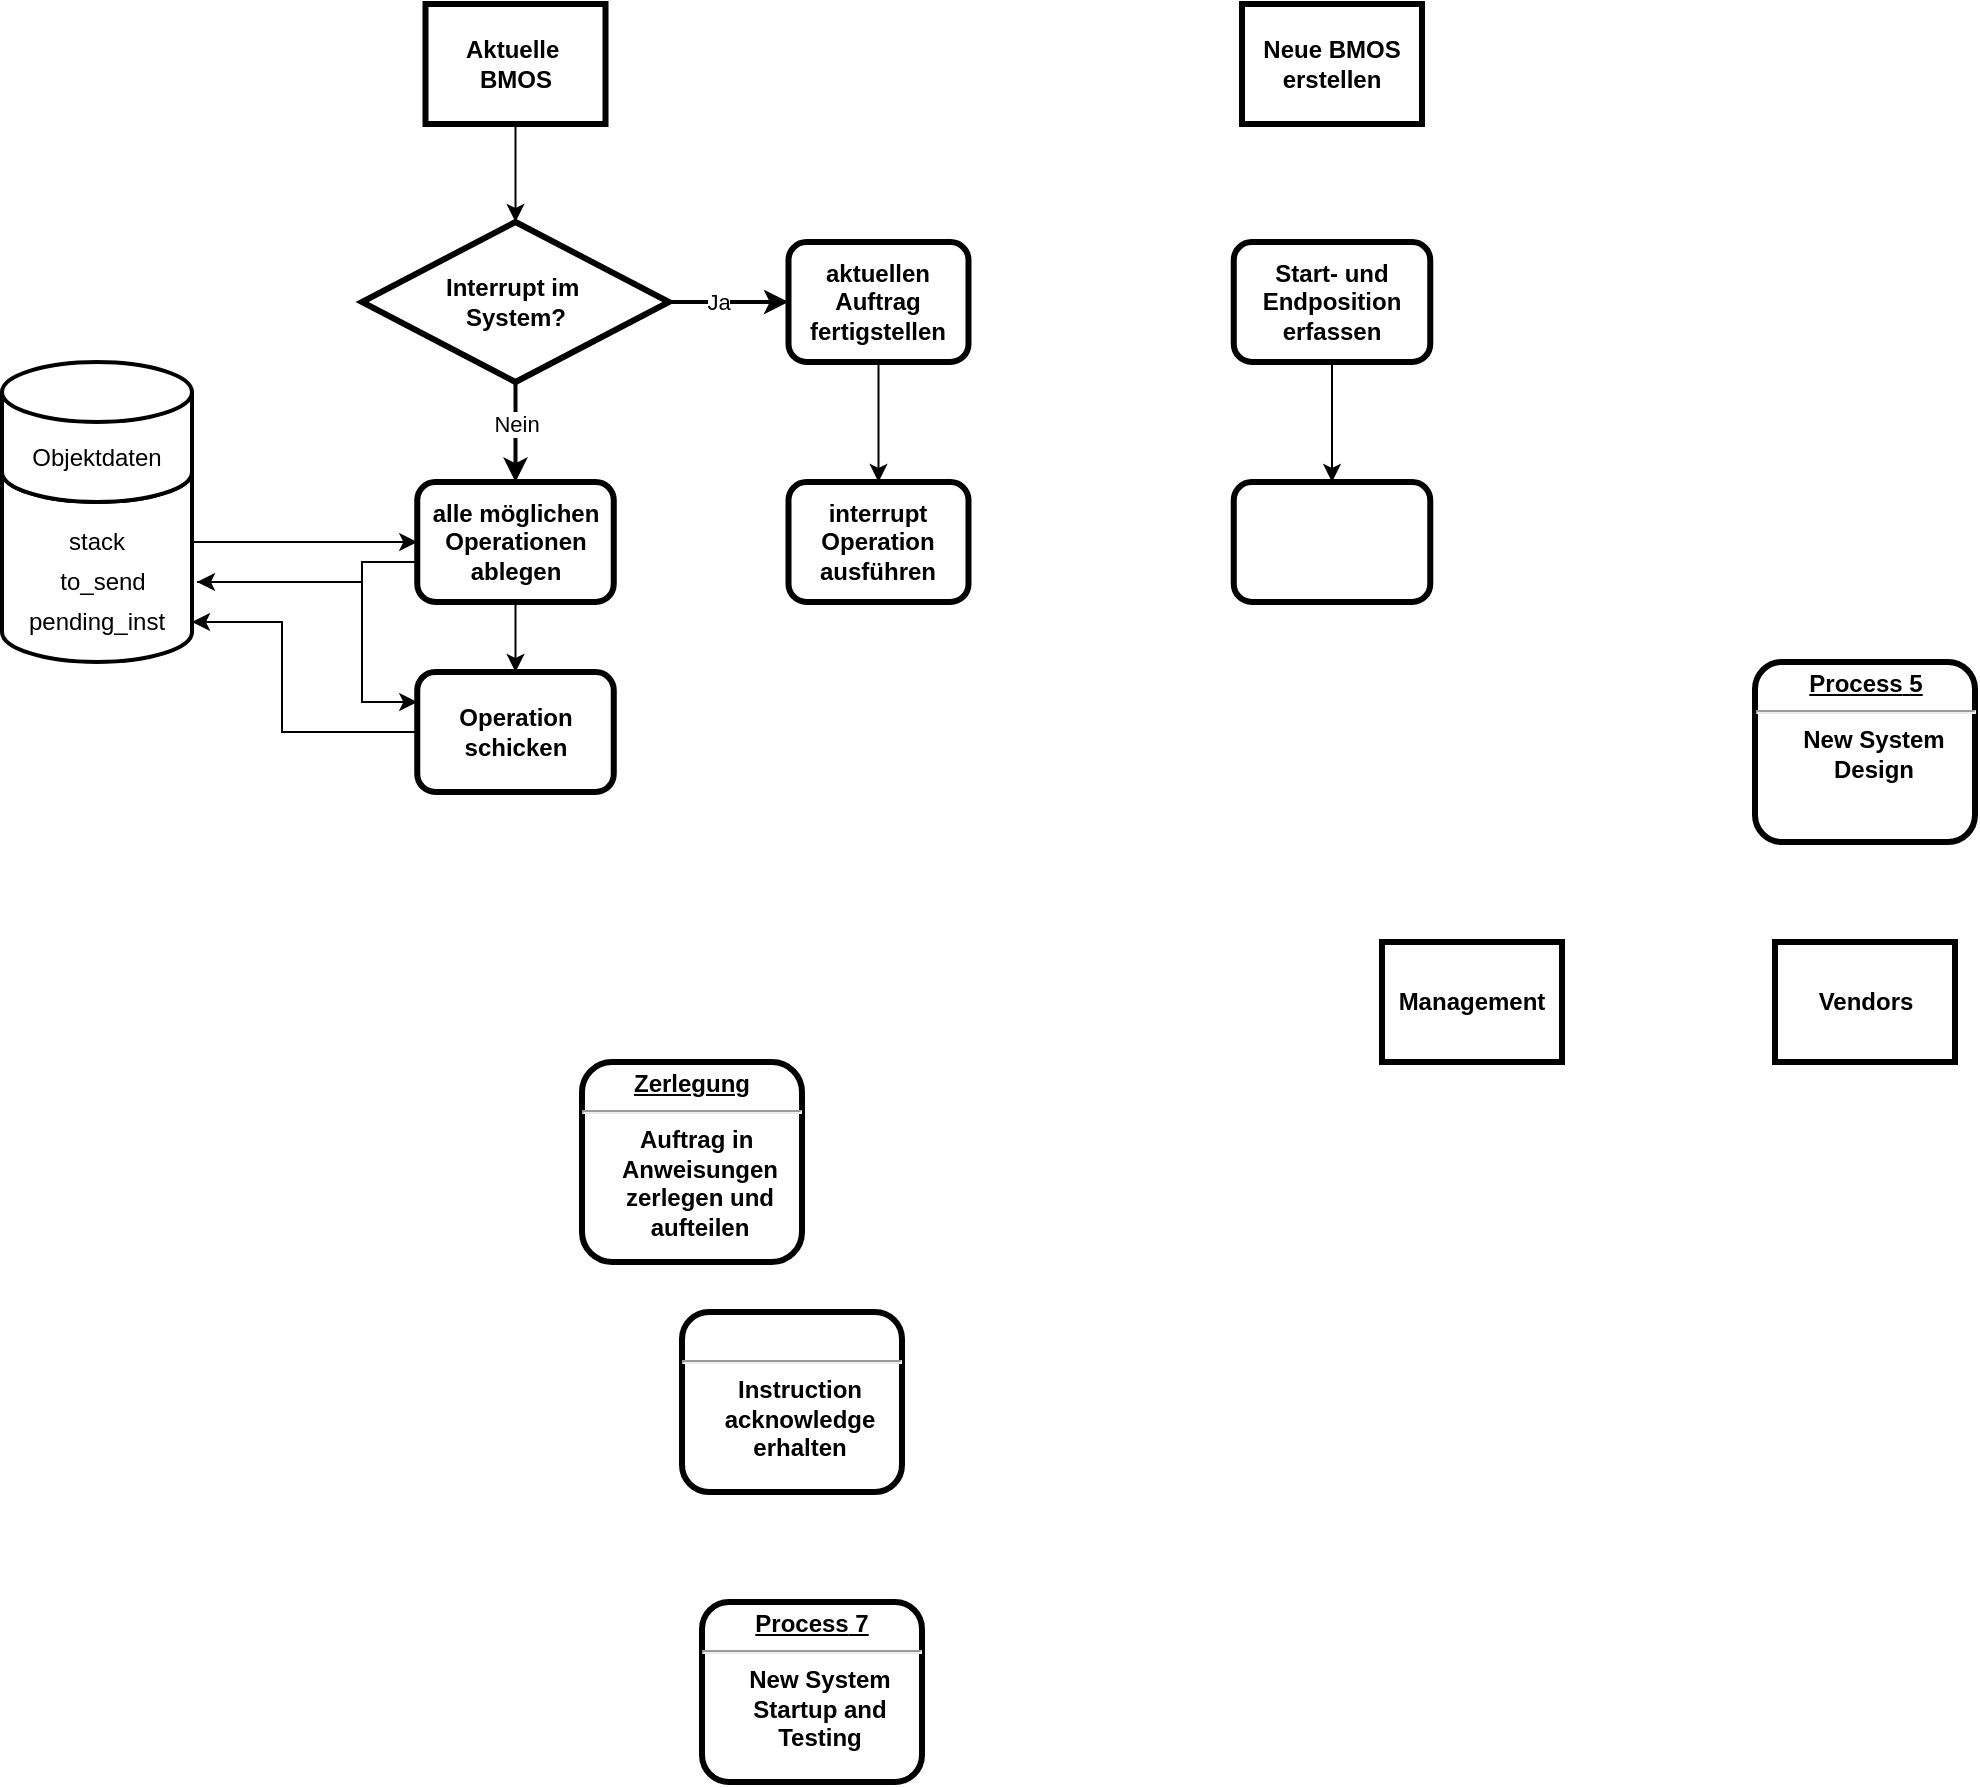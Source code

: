 <mxfile version="25.0.2">
  <diagram name="Page-1" id="c7558073-3199-34d8-9f00-42111426c3f3">
    <mxGraphModel dx="1147" dy="669" grid="1" gridSize="10" guides="1" tooltips="1" connect="1" arrows="1" fold="1" page="1" pageScale="1" pageWidth="826" pageHeight="1169" background="none" math="0" shadow="0">
      <root>
        <mxCell id="0" />
        <mxCell id="1" parent="0" />
        <mxCell id="aPLQfjuuXiZlQYjfK9KU-116" style="edgeStyle=orthogonalEdgeStyle;rounded=0;orthogonalLoop=1;jettySize=auto;html=1;entryX=0.5;entryY=0;entryDx=0;entryDy=0;" edge="1" parent="1" source="4" target="pZnURUqnJR8br4S0WY_u-96">
          <mxGeometry relative="1" as="geometry" />
        </mxCell>
        <mxCell id="4" value="Aktuelle &#xa;BMOS" style="whiteSpace=wrap;align=center;verticalAlign=middle;fontStyle=1;strokeWidth=3;labelBackgroundColor=none;" parent="1" vertex="1">
          <mxGeometry x="221.75" y="251" width="90" height="60" as="geometry" />
        </mxCell>
        <mxCell id="9" value="&lt;p style=&quot;margin: 0px; margin-top: 4px; text-align: center; text-decoration: underline;&quot;&gt;&lt;strong&gt;&lt;strong&gt;Process&lt;/strong&gt; 5&lt;br /&gt;&lt;/strong&gt;&lt;/p&gt;&lt;hr /&gt;&lt;p style=&quot;margin: 0px; margin-left: 8px;&quot;&gt;New System&lt;/p&gt;&lt;p style=&quot;margin: 0px; margin-left: 8px;&quot;&gt;Design&lt;/p&gt;" style="verticalAlign=middle;align=center;overflow=fill;fontSize=12;fontFamily=Helvetica;html=1;rounded=1;fontStyle=1;strokeWidth=3;labelBackgroundColor=none;" parent="1" vertex="1">
          <mxGeometry x="886.5" y="580" width="110" height="90" as="geometry" />
        </mxCell>
        <mxCell id="10" value="&lt;p style=&quot;margin: 0px; margin-top: 4px; text-align: center; text-decoration: underline;&quot;&gt;&lt;strong&gt;Zerlegung&lt;/strong&gt;&lt;/p&gt;&lt;hr&gt;&lt;p style=&quot;margin: 0px; margin-left: 8px;&quot;&gt;Auftrag in&amp;nbsp;&lt;/p&gt;&lt;p style=&quot;margin: 0px; margin-left: 8px;&quot;&gt;Anweisungen&lt;/p&gt;&lt;p style=&quot;margin: 0px; margin-left: 8px;&quot;&gt;zerlegen und&lt;/p&gt;&lt;p style=&quot;margin: 0px; margin-left: 8px;&quot;&gt;aufteilen&lt;/p&gt;" style="verticalAlign=middle;align=center;overflow=fill;fontSize=12;fontFamily=Helvetica;html=1;rounded=1;fontStyle=1;strokeWidth=3;labelBackgroundColor=none;" parent="1" vertex="1">
          <mxGeometry x="300" y="780" width="110" height="100" as="geometry" />
        </mxCell>
        <mxCell id="13" value="Management" style="whiteSpace=wrap;align=center;verticalAlign=middle;fontStyle=1;strokeWidth=3;labelBackgroundColor=none;" parent="1" vertex="1">
          <mxGeometry x="700" y="720" width="90" height="60" as="geometry" />
        </mxCell>
        <mxCell id="14" value="Neue BMOS&#xa;erstellen" style="whiteSpace=wrap;align=center;verticalAlign=middle;fontStyle=1;strokeWidth=3;labelBackgroundColor=none;" parent="1" vertex="1">
          <mxGeometry x="630" y="251.0" width="90" height="60" as="geometry" />
        </mxCell>
        <mxCell id="15" value="Vendors" style="whiteSpace=wrap;align=center;verticalAlign=middle;fontStyle=1;strokeWidth=3;labelBackgroundColor=none;" parent="1" vertex="1">
          <mxGeometry x="896.5" y="720" width="90" height="60" as="geometry" />
        </mxCell>
        <mxCell id="11" value="&lt;p style=&quot;margin: 0px; margin-top: 4px; text-align: center; text-decoration: underline;&quot;&gt;&lt;strong&gt;&lt;strong&gt;Process&lt;/strong&gt; 7&lt;br /&gt;&lt;/strong&gt;&lt;/p&gt;&lt;hr /&gt;&lt;p style=&quot;margin: 0px; margin-left: 8px;&quot;&gt;New System&lt;/p&gt;&lt;p style=&quot;margin: 0px; margin-left: 8px;&quot;&gt;Startup and&lt;/p&gt;&lt;p style=&quot;margin: 0px; margin-left: 8px;&quot;&gt;Testing&lt;/p&gt;" style="verticalAlign=middle;align=center;overflow=fill;fontSize=12;fontFamily=Helvetica;html=1;rounded=1;fontStyle=1;strokeWidth=3;labelBackgroundColor=none;" parent="1" vertex="1">
          <mxGeometry x="360" y="1050" width="110" height="90" as="geometry" />
        </mxCell>
        <mxCell id="pZnURUqnJR8br4S0WY_u-98" style="edgeStyle=orthogonalEdgeStyle;rounded=0;orthogonalLoop=1;jettySize=auto;html=1;entryX=0;entryY=0.5;entryDx=0;entryDy=0;strokeWidth=2;" parent="1" source="pZnURUqnJR8br4S0WY_u-96" target="pZnURUqnJR8br4S0WY_u-97" edge="1">
          <mxGeometry relative="1" as="geometry" />
        </mxCell>
        <mxCell id="pZnURUqnJR8br4S0WY_u-99" value="Ja" style="edgeLabel;html=1;align=center;verticalAlign=middle;resizable=0;points=[];fontFamily=Helvetica;fontSize=11;fontColor=default;labelBackgroundColor=default;" parent="pZnURUqnJR8br4S0WY_u-98" vertex="1" connectable="0">
          <mxGeometry x="-0.401" y="2" relative="1" as="geometry">
            <mxPoint x="6" y="2" as="offset" />
          </mxGeometry>
        </mxCell>
        <mxCell id="pZnURUqnJR8br4S0WY_u-101" style="edgeStyle=orthogonalEdgeStyle;shape=connector;rounded=0;orthogonalLoop=1;jettySize=auto;html=1;entryX=0.5;entryY=0;entryDx=0;entryDy=0;strokeColor=default;strokeWidth=2;align=center;verticalAlign=middle;fontFamily=Helvetica;fontSize=11;fontColor=default;labelBackgroundColor=default;endArrow=classic;" parent="1" source="pZnURUqnJR8br4S0WY_u-96" target="pZnURUqnJR8br4S0WY_u-100" edge="1">
          <mxGeometry relative="1" as="geometry" />
        </mxCell>
        <mxCell id="pZnURUqnJR8br4S0WY_u-102" value="Nein" style="edgeLabel;html=1;align=center;verticalAlign=middle;resizable=0;points=[];fontFamily=Helvetica;fontSize=11;fontColor=default;labelBackgroundColor=default;" parent="pZnURUqnJR8br4S0WY_u-101" vertex="1" connectable="0">
          <mxGeometry x="0.335" y="-1" relative="1" as="geometry">
            <mxPoint x="1" y="-13" as="offset" />
          </mxGeometry>
        </mxCell>
        <mxCell id="pZnURUqnJR8br4S0WY_u-96" value="Interrupt im&amp;nbsp;&lt;div&gt;System?&lt;/div&gt;" style="rhombus;whiteSpace=wrap;html=1;rounded=0;strokeColor=default;strokeWidth=3;align=center;verticalAlign=middle;fontFamily=Helvetica;fontSize=12;fontColor=default;fontStyle=1;labelBackgroundColor=none;fillColor=default;" parent="1" vertex="1">
          <mxGeometry x="190" y="360" width="153.5" height="80" as="geometry" />
        </mxCell>
        <mxCell id="aPLQfjuuXiZlQYjfK9KU-119" value="" style="edgeStyle=orthogonalEdgeStyle;rounded=0;orthogonalLoop=1;jettySize=auto;html=1;" edge="1" parent="1" source="pZnURUqnJR8br4S0WY_u-97" target="aPLQfjuuXiZlQYjfK9KU-118">
          <mxGeometry relative="1" as="geometry" />
        </mxCell>
        <mxCell id="pZnURUqnJR8br4S0WY_u-97" value="aktuellen Auftrag fertigstellen" style="rounded=1;whiteSpace=wrap;html=1;strokeColor=default;strokeWidth=3;align=center;verticalAlign=middle;fontFamily=Helvetica;fontSize=12;fontColor=default;fontStyle=1;labelBackgroundColor=none;fillColor=default;" parent="1" vertex="1">
          <mxGeometry x="403.25" y="370" width="90" height="60" as="geometry" />
        </mxCell>
        <mxCell id="aPLQfjuuXiZlQYjfK9KU-107" style="edgeStyle=orthogonalEdgeStyle;rounded=0;orthogonalLoop=1;jettySize=auto;html=1;" edge="1" parent="1" source="pZnURUqnJR8br4S0WY_u-100" target="aPLQfjuuXiZlQYjfK9KU-103">
          <mxGeometry relative="1" as="geometry">
            <Array as="points">
              <mxPoint x="190" y="530" />
              <mxPoint x="190" y="540" />
            </Array>
          </mxGeometry>
        </mxCell>
        <mxCell id="aPLQfjuuXiZlQYjfK9KU-113" style="edgeStyle=orthogonalEdgeStyle;rounded=0;orthogonalLoop=1;jettySize=auto;html=1;entryX=0.5;entryY=0;entryDx=0;entryDy=0;" edge="1" parent="1" source="pZnURUqnJR8br4S0WY_u-100" target="aPLQfjuuXiZlQYjfK9KU-106">
          <mxGeometry relative="1" as="geometry" />
        </mxCell>
        <mxCell id="pZnURUqnJR8br4S0WY_u-100" value="alle möglichen&lt;div&gt;Operationen&lt;/div&gt;&lt;div&gt;ablegen&lt;/div&gt;" style="rounded=1;whiteSpace=wrap;html=1;strokeColor=default;strokeWidth=3;align=center;verticalAlign=middle;fontFamily=Helvetica;fontSize=12;fontColor=default;fontStyle=1;labelBackgroundColor=none;fillColor=default;" parent="1" vertex="1">
          <mxGeometry x="217.63" y="490" width="98.25" height="60" as="geometry" />
        </mxCell>
        <mxCell id="aPLQfjuuXiZlQYjfK9KU-96" value="&lt;p style=&quot;margin: 0px; margin-top: 4px; text-align: center; text-decoration: underline;&quot;&gt;&lt;strong&gt;&lt;br&gt;&lt;/strong&gt;&lt;/p&gt;&lt;hr&gt;&lt;p style=&quot;margin: 0px; margin-left: 8px;&quot;&gt;Instruction&lt;/p&gt;&lt;p style=&quot;margin: 0px; margin-left: 8px;&quot;&gt;acknowledge&lt;/p&gt;&lt;p style=&quot;margin: 0px; margin-left: 8px;&quot;&gt;erhalten&lt;/p&gt;" style="verticalAlign=middle;align=center;overflow=fill;fontSize=12;fontFamily=Helvetica;html=1;rounded=1;fontStyle=1;strokeWidth=3;labelBackgroundColor=none;" vertex="1" parent="1">
          <mxGeometry x="350" y="905" width="110" height="90" as="geometry" />
        </mxCell>
        <mxCell id="aPLQfjuuXiZlQYjfK9KU-104" value="" style="group" vertex="1" connectable="0" parent="1">
          <mxGeometry x="10" y="430" width="97.5" height="150" as="geometry" />
        </mxCell>
        <mxCell id="aPLQfjuuXiZlQYjfK9KU-99" value="" style="shape=cylinder3;whiteSpace=wrap;html=1;boundedLbl=1;backgroundOutline=1;size=15;strokeWidth=2;" vertex="1" parent="aPLQfjuuXiZlQYjfK9KU-104">
          <mxGeometry y="40" width="95" height="110" as="geometry" />
        </mxCell>
        <mxCell id="aPLQfjuuXiZlQYjfK9KU-98" value="Objektdaten" style="shape=cylinder3;whiteSpace=wrap;html=1;boundedLbl=1;backgroundOutline=1;size=15;strokeWidth=2;" vertex="1" parent="aPLQfjuuXiZlQYjfK9KU-104">
          <mxGeometry width="95" height="70" as="geometry" />
        </mxCell>
        <mxCell id="aPLQfjuuXiZlQYjfK9KU-100" value="pending_inst" style="rounded=0;whiteSpace=wrap;html=1;strokeColor=none;fillColor=none;" vertex="1" parent="aPLQfjuuXiZlQYjfK9KU-104">
          <mxGeometry y="120" width="95" height="20" as="geometry" />
        </mxCell>
        <mxCell id="aPLQfjuuXiZlQYjfK9KU-102" value="stack" style="rounded=0;whiteSpace=wrap;html=1;strokeColor=none;fillColor=none;" vertex="1" parent="aPLQfjuuXiZlQYjfK9KU-104">
          <mxGeometry y="80" width="95" height="20" as="geometry" />
        </mxCell>
        <mxCell id="aPLQfjuuXiZlQYjfK9KU-103" value="to_send" style="rounded=0;whiteSpace=wrap;html=1;strokeColor=none;fillColor=none;" vertex="1" parent="aPLQfjuuXiZlQYjfK9KU-104">
          <mxGeometry x="2.5" y="100" width="95" height="20" as="geometry" />
        </mxCell>
        <mxCell id="aPLQfjuuXiZlQYjfK9KU-105" style="edgeStyle=orthogonalEdgeStyle;rounded=0;orthogonalLoop=1;jettySize=auto;html=1;entryX=0;entryY=0.5;entryDx=0;entryDy=0;" edge="1" parent="1" source="aPLQfjuuXiZlQYjfK9KU-102" target="pZnURUqnJR8br4S0WY_u-100">
          <mxGeometry relative="1" as="geometry" />
        </mxCell>
        <mxCell id="aPLQfjuuXiZlQYjfK9KU-112" style="edgeStyle=orthogonalEdgeStyle;rounded=0;orthogonalLoop=1;jettySize=auto;html=1;entryX=1;entryY=0.5;entryDx=0;entryDy=0;" edge="1" parent="1" source="aPLQfjuuXiZlQYjfK9KU-106" target="aPLQfjuuXiZlQYjfK9KU-100">
          <mxGeometry relative="1" as="geometry">
            <Array as="points">
              <mxPoint x="150" y="615" />
              <mxPoint x="150" y="560" />
            </Array>
          </mxGeometry>
        </mxCell>
        <mxCell id="aPLQfjuuXiZlQYjfK9KU-106" value="Operation&lt;div&gt;schicken&lt;/div&gt;" style="rounded=1;whiteSpace=wrap;html=1;strokeColor=default;strokeWidth=3;align=center;verticalAlign=middle;fontFamily=Helvetica;fontSize=12;fontColor=default;fontStyle=1;labelBackgroundColor=none;fillColor=default;" vertex="1" parent="1">
          <mxGeometry x="217.63" y="585" width="98.25" height="60" as="geometry" />
        </mxCell>
        <mxCell id="aPLQfjuuXiZlQYjfK9KU-111" style="edgeStyle=orthogonalEdgeStyle;rounded=0;orthogonalLoop=1;jettySize=auto;html=1;entryX=0;entryY=0.25;entryDx=0;entryDy=0;" edge="1" parent="1" source="aPLQfjuuXiZlQYjfK9KU-103" target="aPLQfjuuXiZlQYjfK9KU-106">
          <mxGeometry relative="1" as="geometry">
            <Array as="points">
              <mxPoint x="190" y="540" />
              <mxPoint x="190" y="600" />
            </Array>
          </mxGeometry>
        </mxCell>
        <mxCell id="aPLQfjuuXiZlQYjfK9KU-118" value="interrupt&lt;div&gt;Operation&lt;/div&gt;&lt;div&gt;ausführen&lt;/div&gt;" style="rounded=1;whiteSpace=wrap;html=1;strokeColor=default;strokeWidth=3;align=center;verticalAlign=middle;fontFamily=Helvetica;fontSize=12;fontColor=default;fontStyle=1;labelBackgroundColor=none;fillColor=default;" vertex="1" parent="1">
          <mxGeometry x="403.25" y="490" width="90" height="60" as="geometry" />
        </mxCell>
        <mxCell id="aPLQfjuuXiZlQYjfK9KU-122" value="" style="edgeStyle=orthogonalEdgeStyle;rounded=0;orthogonalLoop=1;jettySize=auto;html=1;" edge="1" parent="1" source="aPLQfjuuXiZlQYjfK9KU-120" target="aPLQfjuuXiZlQYjfK9KU-121">
          <mxGeometry relative="1" as="geometry" />
        </mxCell>
        <mxCell id="aPLQfjuuXiZlQYjfK9KU-120" value="Start- und Endposition erfassen" style="rounded=1;whiteSpace=wrap;html=1;strokeColor=default;strokeWidth=3;align=center;verticalAlign=middle;fontFamily=Helvetica;fontSize=12;fontColor=default;fontStyle=1;labelBackgroundColor=none;fillColor=default;" vertex="1" parent="1">
          <mxGeometry x="625.88" y="370" width="98.25" height="60" as="geometry" />
        </mxCell>
        <mxCell id="aPLQfjuuXiZlQYjfK9KU-121" value="" style="rounded=1;whiteSpace=wrap;html=1;strokeColor=default;strokeWidth=3;align=center;verticalAlign=middle;fontFamily=Helvetica;fontSize=12;fontColor=default;fontStyle=1;labelBackgroundColor=none;fillColor=default;" vertex="1" parent="1">
          <mxGeometry x="625.88" y="490" width="98.25" height="60" as="geometry" />
        </mxCell>
      </root>
    </mxGraphModel>
  </diagram>
</mxfile>
